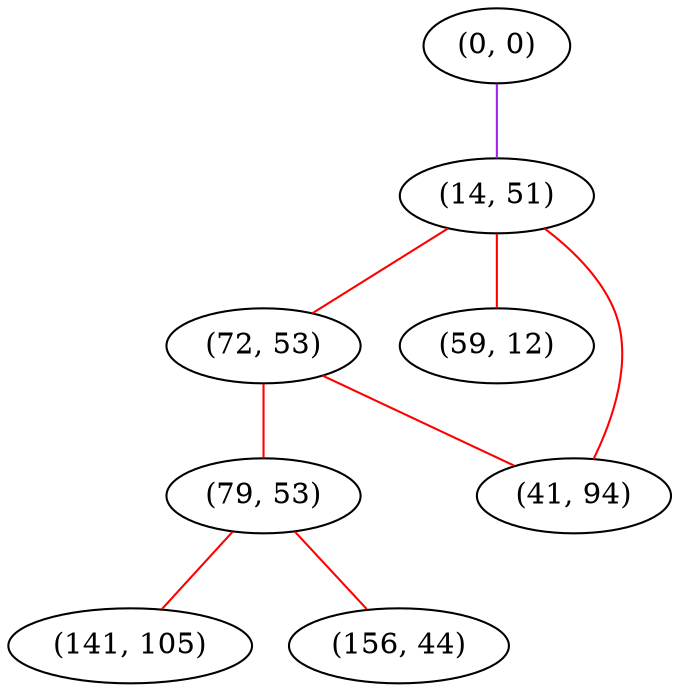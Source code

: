 graph "" {
"(0, 0)";
"(14, 51)";
"(72, 53)";
"(79, 53)";
"(59, 12)";
"(41, 94)";
"(141, 105)";
"(156, 44)";
"(0, 0)" -- "(14, 51)"  [color=purple, key=0, weight=4];
"(14, 51)" -- "(41, 94)"  [color=red, key=0, weight=1];
"(14, 51)" -- "(59, 12)"  [color=red, key=0, weight=1];
"(14, 51)" -- "(72, 53)"  [color=red, key=0, weight=1];
"(72, 53)" -- "(79, 53)"  [color=red, key=0, weight=1];
"(72, 53)" -- "(41, 94)"  [color=red, key=0, weight=1];
"(79, 53)" -- "(141, 105)"  [color=red, key=0, weight=1];
"(79, 53)" -- "(156, 44)"  [color=red, key=0, weight=1];
}

